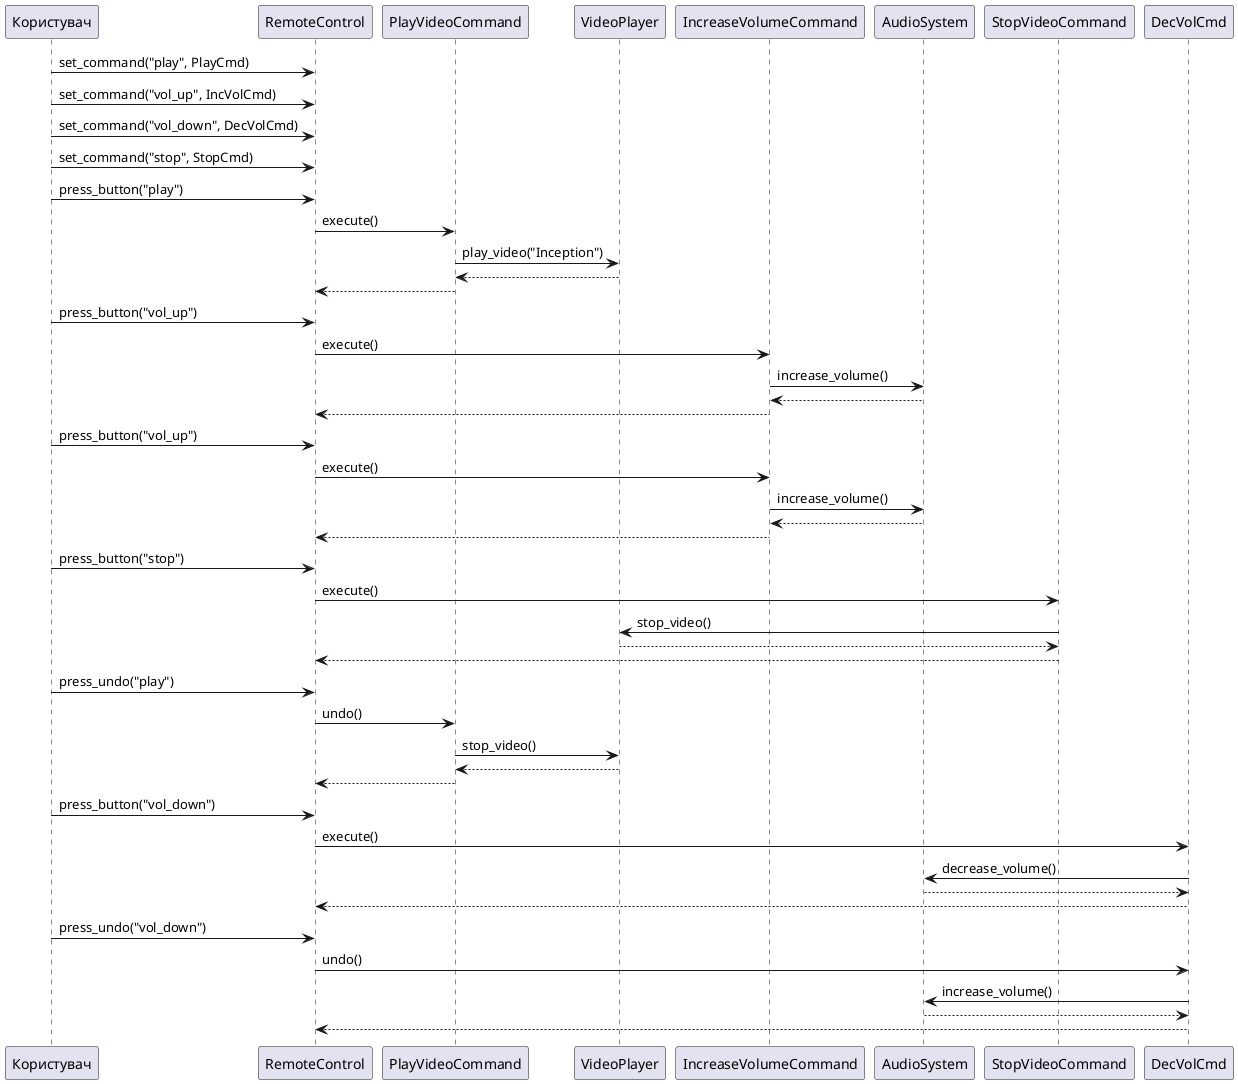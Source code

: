 @startuml
participant "Користувач" as User
participant "RemoteControl" as Remote
participant "PlayVideoCommand" as PlayCmd
participant "VideoPlayer" as Video
participant "IncreaseVolumeCommand" as IncVolCmd
participant "AudioSystem" as Audio
participant "StopVideoCommand" as StopCmd

User -> Remote: set_command("play", PlayCmd)
User -> Remote: set_command("vol_up", IncVolCmd)
User -> Remote: set_command("vol_down", DecVolCmd)
User -> Remote: set_command("stop", StopCmd)

User -> Remote: press_button("play")
Remote -> PlayCmd: execute()
PlayCmd -> Video: play_video("Inception")
Video --> PlayCmd:
PlayCmd --> Remote:

User -> Remote: press_button("vol_up")
Remote -> IncVolCmd: execute()
IncVolCmd -> Audio: increase_volume()
Audio --> IncVolCmd:
IncVolCmd --> Remote:

User -> Remote: press_button("vol_up")
Remote -> IncVolCmd: execute()
IncVolCmd -> Audio: increase_volume()
Audio --> IncVolCmd:
IncVolCmd --> Remote:

User -> Remote: press_button("stop")
Remote -> StopCmd: execute()
StopCmd -> Video: stop_video()
Video --> StopCmd:
StopCmd --> Remote:

User -> Remote: press_undo("play")
Remote -> PlayCmd: undo()
PlayCmd -> Video: stop_video()
Video --> PlayCmd:
PlayCmd --> Remote:

User -> Remote: press_button("vol_down")
Remote -> DecVolCmd: execute()
DecVolCmd -> Audio: decrease_volume()
Audio --> DecVolCmd:
DecVolCmd --> Remote:

User -> Remote: press_undo("vol_down")
Remote -> DecVolCmd: undo()
DecVolCmd -> Audio: increase_volume()
Audio --> DecVolCmd:
DecVolCmd --> Remote:
@enduml
